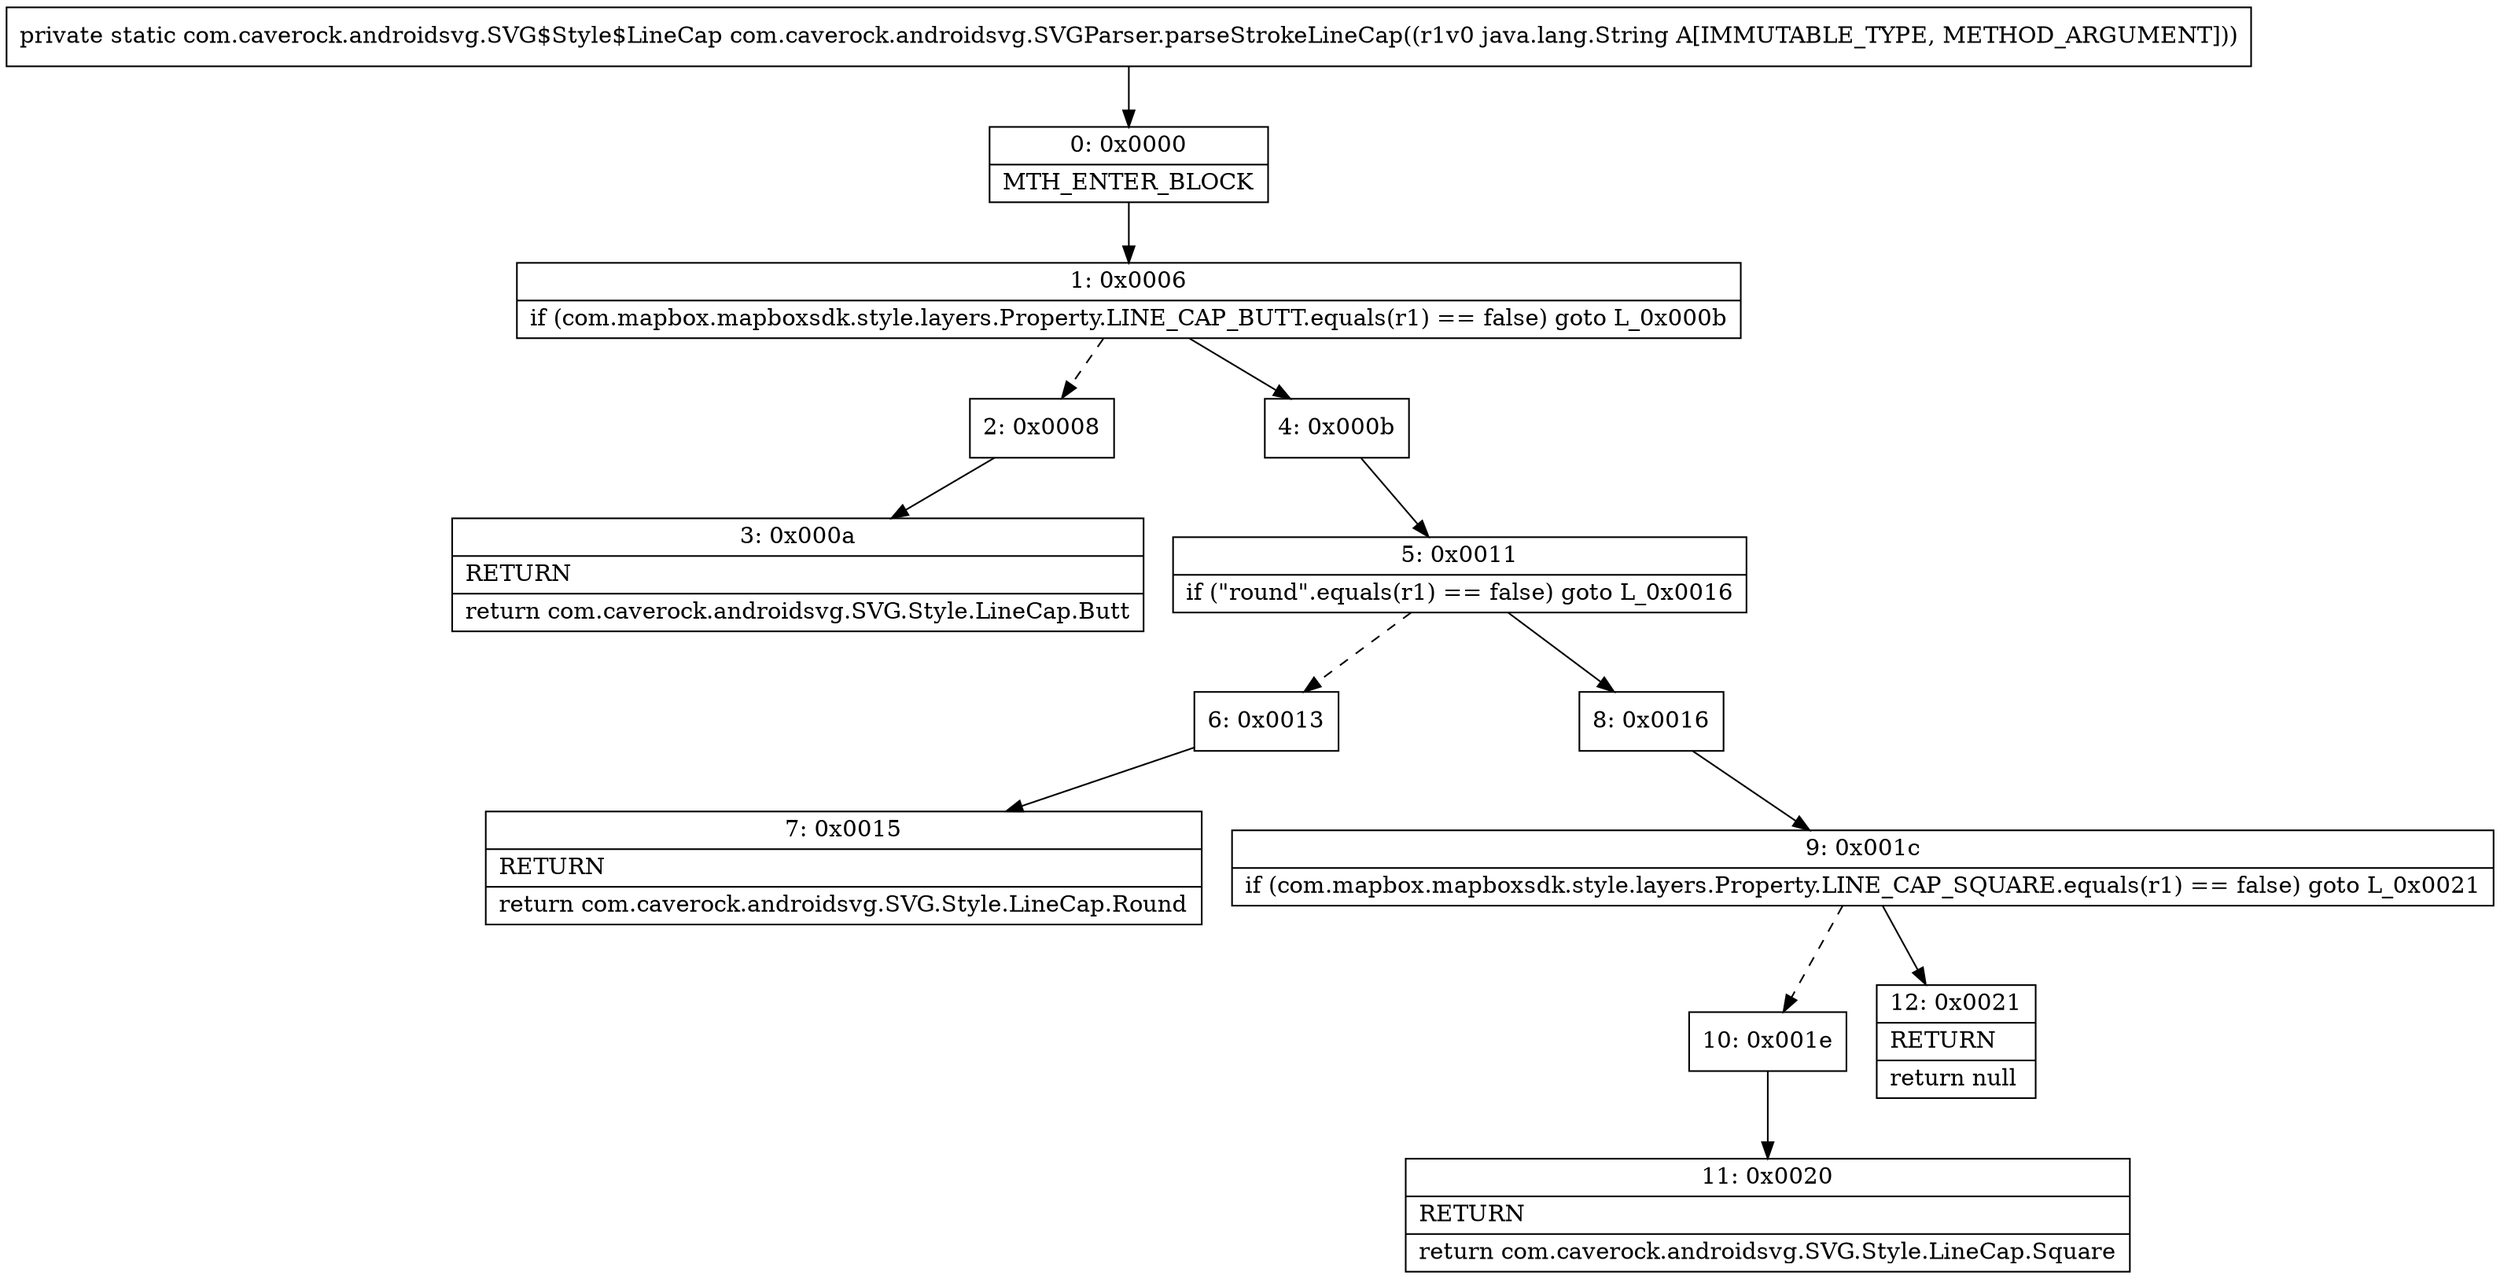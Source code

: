 digraph "CFG forcom.caverock.androidsvg.SVGParser.parseStrokeLineCap(Ljava\/lang\/String;)Lcom\/caverock\/androidsvg\/SVG$Style$LineCap;" {
Node_0 [shape=record,label="{0\:\ 0x0000|MTH_ENTER_BLOCK\l}"];
Node_1 [shape=record,label="{1\:\ 0x0006|if (com.mapbox.mapboxsdk.style.layers.Property.LINE_CAP_BUTT.equals(r1) == false) goto L_0x000b\l}"];
Node_2 [shape=record,label="{2\:\ 0x0008}"];
Node_3 [shape=record,label="{3\:\ 0x000a|RETURN\l|return com.caverock.androidsvg.SVG.Style.LineCap.Butt\l}"];
Node_4 [shape=record,label="{4\:\ 0x000b}"];
Node_5 [shape=record,label="{5\:\ 0x0011|if (\"round\".equals(r1) == false) goto L_0x0016\l}"];
Node_6 [shape=record,label="{6\:\ 0x0013}"];
Node_7 [shape=record,label="{7\:\ 0x0015|RETURN\l|return com.caverock.androidsvg.SVG.Style.LineCap.Round\l}"];
Node_8 [shape=record,label="{8\:\ 0x0016}"];
Node_9 [shape=record,label="{9\:\ 0x001c|if (com.mapbox.mapboxsdk.style.layers.Property.LINE_CAP_SQUARE.equals(r1) == false) goto L_0x0021\l}"];
Node_10 [shape=record,label="{10\:\ 0x001e}"];
Node_11 [shape=record,label="{11\:\ 0x0020|RETURN\l|return com.caverock.androidsvg.SVG.Style.LineCap.Square\l}"];
Node_12 [shape=record,label="{12\:\ 0x0021|RETURN\l|return null\l}"];
MethodNode[shape=record,label="{private static com.caverock.androidsvg.SVG$Style$LineCap com.caverock.androidsvg.SVGParser.parseStrokeLineCap((r1v0 java.lang.String A[IMMUTABLE_TYPE, METHOD_ARGUMENT])) }"];
MethodNode -> Node_0;
Node_0 -> Node_1;
Node_1 -> Node_2[style=dashed];
Node_1 -> Node_4;
Node_2 -> Node_3;
Node_4 -> Node_5;
Node_5 -> Node_6[style=dashed];
Node_5 -> Node_8;
Node_6 -> Node_7;
Node_8 -> Node_9;
Node_9 -> Node_10[style=dashed];
Node_9 -> Node_12;
Node_10 -> Node_11;
}

